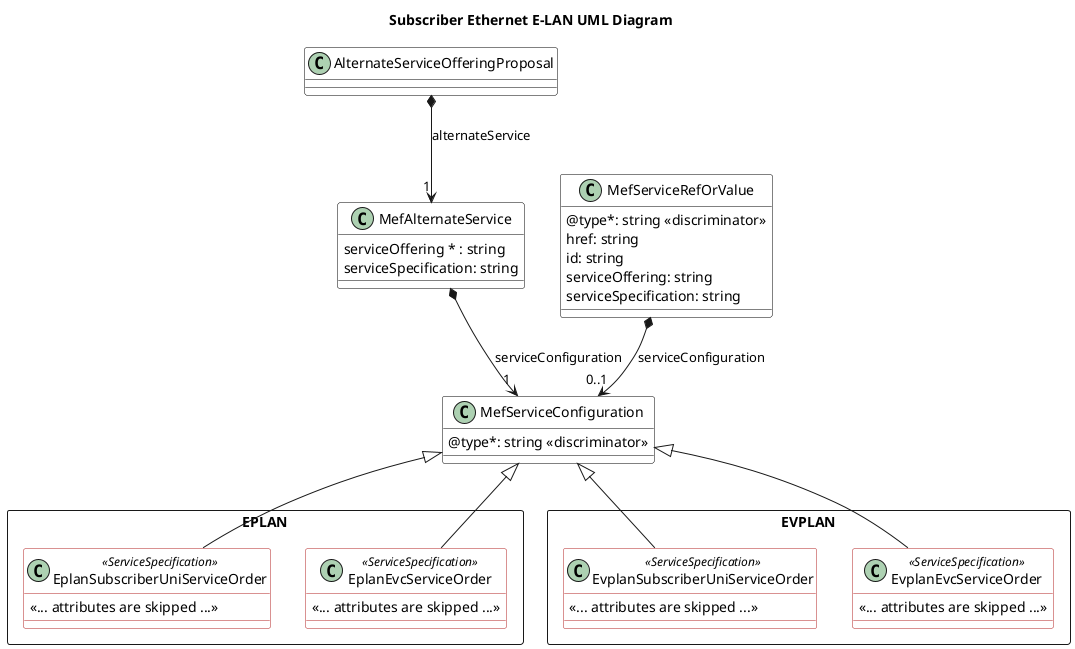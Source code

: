 @startuml

title Subscriber Ethernet E-LAN UML Diagram

skinparam {
    ClassBackgroundColor White
    ClassBorderColor Black
    ClassBorderColor<<ServiceSpecification>> FireBrick
}

class AlternateServiceOfferingProposal {
}

AlternateServiceOfferingProposal *-->"1" MefAlternateService : alternateService

class MefAlternateService {
    serviceOffering * : string
    serviceSpecification: string
}

class MefServiceConfiguration {
    @type*: string <<discriminator>>
}

MefAlternateService *-->"1" MefServiceConfiguration : serviceConfiguration


class MefServiceRefOrValue {

    @type*: string <<discriminator>>
    href: string 
    id: string 
    serviceOffering: string
    serviceSpecification: string
}

MefServiceRefOrValue *-->"0..1" MefServiceConfiguration : serviceConfiguration

rectangle EPLAN {
  class EplanSubscriberUniServiceOrder <<ServiceSpecification>> {

    <<... attributes are skipped ...>>
  }
  MefServiceConfiguration <|-- EplanSubscriberUniServiceOrder

  class EplanEvcServiceOrder <<ServiceSpecification>> {

    <<... attributes are skipped ...>>
  }
  MefServiceConfiguration <|-- EplanEvcServiceOrder

}

rectangle EVPLAN {
  class EvplanSubscriberUniServiceOrder <<ServiceSpecification>> {

    <<... attributes are skipped ...>>
  }


  MefServiceConfiguration <|-- EvplanSubscriberUniServiceOrder

  class EvplanEvcServiceOrder <<ServiceSpecification>> {

    <<... attributes are skipped ...>>
  }
  MefServiceConfiguration <|-- EvplanEvcServiceOrder
}
@enduml
